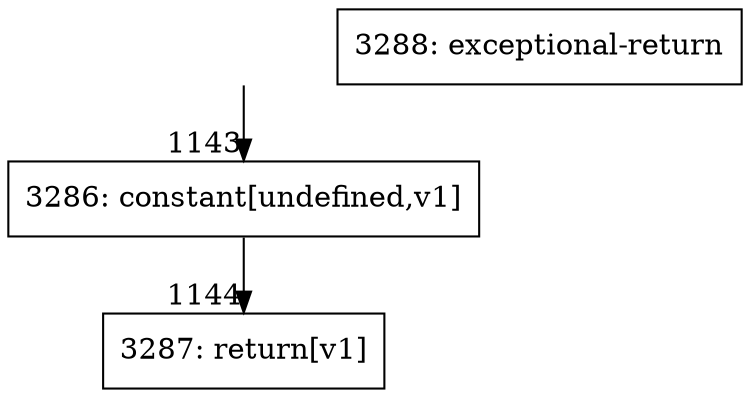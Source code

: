 digraph {
rankdir="TD"
BB_entry83[shape=none,label=""];
BB_entry83 -> BB1143 [tailport=s, headport=n, headlabel="    1143"]
BB1143 [shape=record label="{3286: constant[undefined,v1]}" ] 
BB1143 -> BB1144 [tailport=s, headport=n, headlabel="      1144"]
BB1144 [shape=record label="{3287: return[v1]}" ] 
BB1145 [shape=record label="{3288: exceptional-return}" ] 
//#$~ 1027
}
